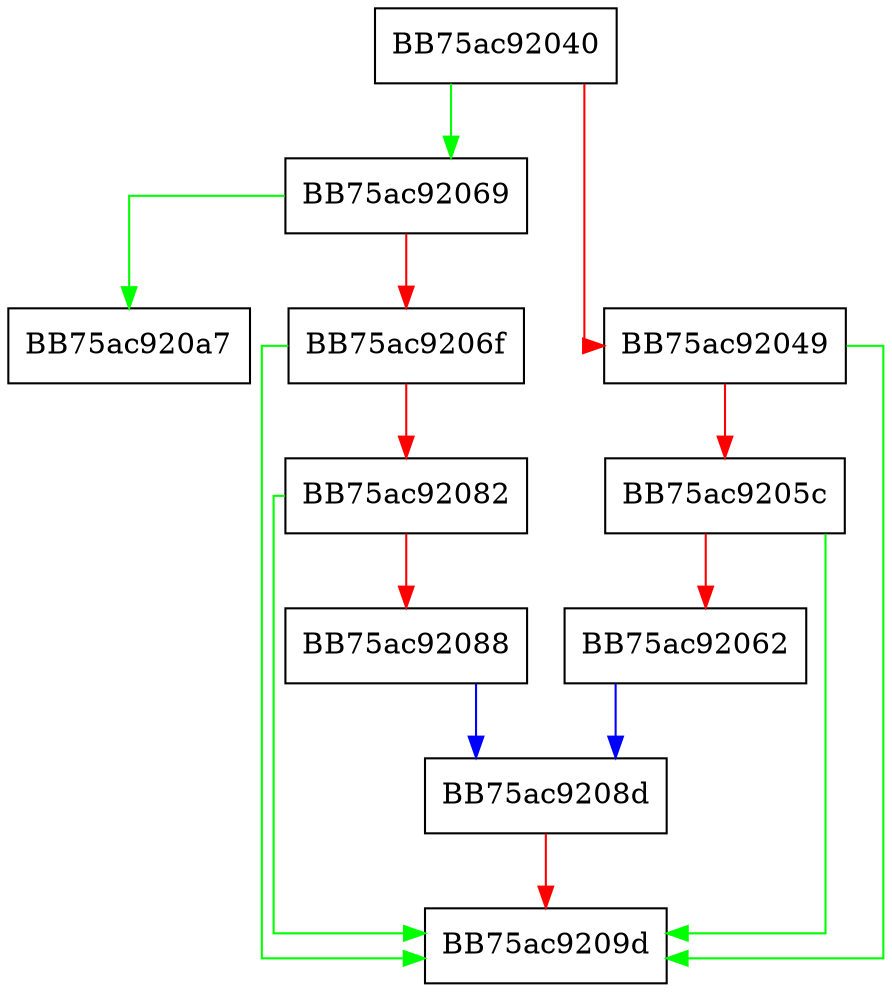 digraph ProcessNotification {
  node [shape="box"];
  graph [splines=ortho];
  BB75ac92040 -> BB75ac92069 [color="green"];
  BB75ac92040 -> BB75ac92049 [color="red"];
  BB75ac92049 -> BB75ac9209d [color="green"];
  BB75ac92049 -> BB75ac9205c [color="red"];
  BB75ac9205c -> BB75ac9209d [color="green"];
  BB75ac9205c -> BB75ac92062 [color="red"];
  BB75ac92062 -> BB75ac9208d [color="blue"];
  BB75ac92069 -> BB75ac920a7 [color="green"];
  BB75ac92069 -> BB75ac9206f [color="red"];
  BB75ac9206f -> BB75ac9209d [color="green"];
  BB75ac9206f -> BB75ac92082 [color="red"];
  BB75ac92082 -> BB75ac9209d [color="green"];
  BB75ac92082 -> BB75ac92088 [color="red"];
  BB75ac92088 -> BB75ac9208d [color="blue"];
  BB75ac9208d -> BB75ac9209d [color="red"];
}